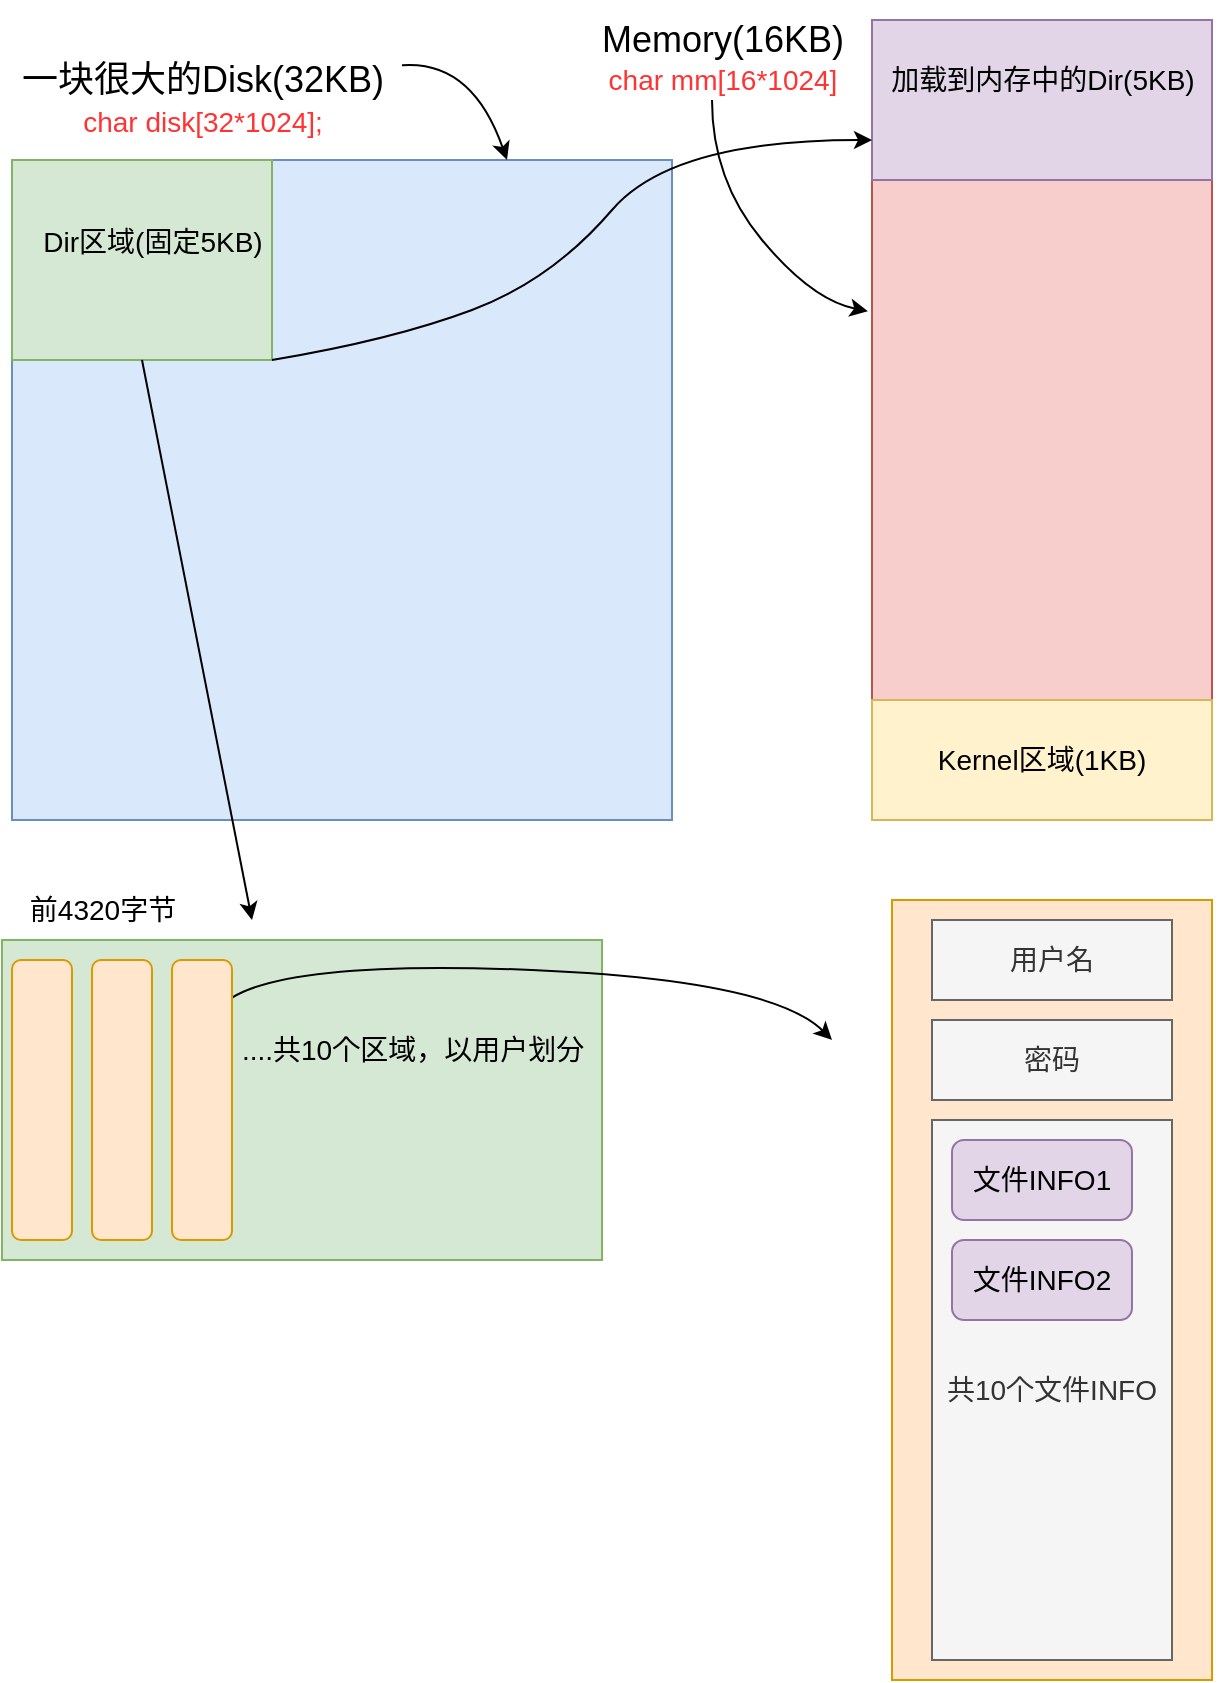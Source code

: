 <mxfile version="20.0.4" type="github">
  <diagram id="9UdZhYqgFJdDEQGJYHmp" name="Page-1">
    <mxGraphModel dx="1038" dy="585" grid="1" gridSize="10" guides="1" tooltips="1" connect="1" arrows="1" fold="1" page="1" pageScale="1" pageWidth="827" pageHeight="1169" math="0" shadow="0">
      <root>
        <mxCell id="0" />
        <mxCell id="1" parent="0" />
        <mxCell id="RdUHwYg42IhuYxWd46T7-1" value="" style="whiteSpace=wrap;html=1;aspect=fixed;fillColor=#dae8fc;strokeColor=#6c8ebf;" vertex="1" parent="1">
          <mxGeometry x="90" y="110" width="330" height="330" as="geometry" />
        </mxCell>
        <mxCell id="RdUHwYg42IhuYxWd46T7-2" value="" style="rounded=0;whiteSpace=wrap;html=1;fillColor=#d5e8d4;strokeColor=#82b366;" vertex="1" parent="1">
          <mxGeometry x="90" y="110" width="130" height="100" as="geometry" />
        </mxCell>
        <mxCell id="RdUHwYg42IhuYxWd46T7-3" value="&lt;font style=&quot;font-size: 18px;&quot;&gt;一块很大的Disk(32KB)&lt;/font&gt;" style="text;html=1;align=center;verticalAlign=middle;resizable=0;points=[];autosize=1;strokeColor=none;fillColor=none;" vertex="1" parent="1">
          <mxGeometry x="85" y="50" width="200" height="40" as="geometry" />
        </mxCell>
        <mxCell id="RdUHwYg42IhuYxWd46T7-4" value="" style="curved=1;endArrow=classic;html=1;rounded=0;entryX=0.75;entryY=0;entryDx=0;entryDy=0;" edge="1" parent="1" source="RdUHwYg42IhuYxWd46T7-3" target="RdUHwYg42IhuYxWd46T7-1">
          <mxGeometry width="50" height="50" relative="1" as="geometry">
            <mxPoint x="430" y="70" as="sourcePoint" />
            <mxPoint x="480" y="20" as="targetPoint" />
            <Array as="points">
              <mxPoint x="320" y="60" />
            </Array>
          </mxGeometry>
        </mxCell>
        <mxCell id="RdUHwYg42IhuYxWd46T7-7" value="&lt;font color=&quot;#000000&quot; style=&quot;font-size: 14px;&quot;&gt;Dir区域(固定5KB)&lt;/font&gt;" style="text;html=1;align=center;verticalAlign=middle;resizable=0;points=[];autosize=1;strokeColor=none;fillColor=none;fontSize=18;fontColor=#FF3333;" vertex="1" parent="1">
          <mxGeometry x="95" y="130" width="130" height="40" as="geometry" />
        </mxCell>
        <mxCell id="RdUHwYg42IhuYxWd46T7-10" value="" style="rounded=0;whiteSpace=wrap;html=1;fontSize=14;fillColor=#f8cecc;strokeColor=#b85450;" vertex="1" parent="1">
          <mxGeometry x="520" y="40" width="170" height="400" as="geometry" />
        </mxCell>
        <mxCell id="RdUHwYg42IhuYxWd46T7-11" value="" style="rounded=0;whiteSpace=wrap;html=1;fontSize=14;fillColor=#e1d5e7;strokeColor=#9673a6;" vertex="1" parent="1">
          <mxGeometry x="520" y="40" width="170" height="80" as="geometry" />
        </mxCell>
        <mxCell id="RdUHwYg42IhuYxWd46T7-12" value="&lt;font style=&quot;&quot; color=&quot;#000000&quot;&gt;加载到内存中的Dir(5KB)&lt;/font&gt;" style="text;html=1;align=center;verticalAlign=middle;resizable=0;points=[];autosize=1;strokeColor=none;fillColor=none;fontSize=14;fontColor=#0000FF;" vertex="1" parent="1">
          <mxGeometry x="515" y="55" width="180" height="30" as="geometry" />
        </mxCell>
        <mxCell id="RdUHwYg42IhuYxWd46T7-13" value="" style="curved=1;endArrow=classic;html=1;rounded=0;fontSize=14;fontColor=#B266FF;exitX=1;exitY=1;exitDx=0;exitDy=0;entryX=0;entryY=0.75;entryDx=0;entryDy=0;" edge="1" parent="1" source="RdUHwYg42IhuYxWd46T7-2" target="RdUHwYg42IhuYxWd46T7-11">
          <mxGeometry width="50" height="50" relative="1" as="geometry">
            <mxPoint x="470" y="460" as="sourcePoint" />
            <mxPoint x="470" y="510" as="targetPoint" />
            <Array as="points">
              <mxPoint x="280" y="200" />
              <mxPoint x="360" y="170" />
              <mxPoint x="420" y="100" />
            </Array>
          </mxGeometry>
        </mxCell>
        <mxCell id="RdUHwYg42IhuYxWd46T7-14" value="Kernel区域(1KB)" style="whiteSpace=wrap;html=1;fontSize=14;fillColor=#fff2cc;strokeColor=#d6b656;" vertex="1" parent="1">
          <mxGeometry x="520" y="380" width="170" height="60" as="geometry" />
        </mxCell>
        <mxCell id="RdUHwYg42IhuYxWd46T7-15" value="&lt;font style=&quot;font-size: 18px;&quot;&gt;Memory(16KB)&lt;/font&gt;" style="text;html=1;align=center;verticalAlign=middle;resizable=0;points=[];autosize=1;strokeColor=none;fillColor=none;fontSize=14;fontColor=#000000;" vertex="1" parent="1">
          <mxGeometry x="375" y="30" width="140" height="40" as="geometry" />
        </mxCell>
        <mxCell id="RdUHwYg42IhuYxWd46T7-16" value="" style="curved=1;endArrow=classic;html=1;rounded=0;fontSize=18;fontColor=#000000;entryX=-0.012;entryY=0.364;entryDx=0;entryDy=0;entryPerimeter=0;" edge="1" parent="1" target="RdUHwYg42IhuYxWd46T7-10">
          <mxGeometry width="50" height="50" relative="1" as="geometry">
            <mxPoint x="440" y="80" as="sourcePoint" />
            <mxPoint x="440" y="270" as="targetPoint" />
            <Array as="points">
              <mxPoint x="440" y="120" />
              <mxPoint x="490" y="180" />
            </Array>
          </mxGeometry>
        </mxCell>
        <mxCell id="RdUHwYg42IhuYxWd46T7-17" value="" style="endArrow=classic;html=1;rounded=0;fontSize=18;fontColor=#000000;exitX=0.5;exitY=1;exitDx=0;exitDy=0;" edge="1" parent="1" source="RdUHwYg42IhuYxWd46T7-2">
          <mxGeometry width="50" height="50" relative="1" as="geometry">
            <mxPoint x="390" y="420" as="sourcePoint" />
            <mxPoint x="210" y="490" as="targetPoint" />
          </mxGeometry>
        </mxCell>
        <mxCell id="RdUHwYg42IhuYxWd46T7-18" value="&lt;font style=&quot;font-size: 14px;&quot; color=&quot;#ff3333&quot;&gt;char disk[32*1024];&lt;/font&gt;" style="text;html=1;align=center;verticalAlign=middle;resizable=0;points=[];autosize=1;strokeColor=none;fillColor=none;fontSize=18;fontColor=#000000;" vertex="1" parent="1">
          <mxGeometry x="115" y="70" width="140" height="40" as="geometry" />
        </mxCell>
        <mxCell id="RdUHwYg42IhuYxWd46T7-19" value="char mm[16*1024]" style="text;html=1;align=center;verticalAlign=middle;resizable=0;points=[];autosize=1;strokeColor=none;fillColor=none;fontSize=14;fontColor=#FF3333;" vertex="1" parent="1">
          <mxGeometry x="375" y="55" width="140" height="30" as="geometry" />
        </mxCell>
        <mxCell id="RdUHwYg42IhuYxWd46T7-20" value="" style="rounded=0;whiteSpace=wrap;html=1;fontSize=14;fillColor=#d5e8d4;strokeColor=#82b366;" vertex="1" parent="1">
          <mxGeometry x="85" y="500" width="300" height="160" as="geometry" />
        </mxCell>
        <mxCell id="RdUHwYg42IhuYxWd46T7-21" value="&lt;font color=&quot;#000000&quot;&gt;前4320字节&lt;/font&gt;" style="text;html=1;align=center;verticalAlign=middle;resizable=0;points=[];autosize=1;strokeColor=none;fillColor=none;fontSize=14;fontColor=#FF3333;" vertex="1" parent="1">
          <mxGeometry x="85" y="470" width="100" height="30" as="geometry" />
        </mxCell>
        <mxCell id="RdUHwYg42IhuYxWd46T7-27" value="&lt;span style=&quot;&quot;&gt;....共10个区域，以用户划分&lt;/span&gt;" style="text;html=1;align=center;verticalAlign=middle;resizable=0;points=[];autosize=1;strokeColor=none;fillColor=none;fontSize=14;fontColor=#000000;" vertex="1" parent="1">
          <mxGeometry x="195" y="540" width="190" height="30" as="geometry" />
        </mxCell>
        <mxCell id="RdUHwYg42IhuYxWd46T7-28" value="" style="curved=1;endArrow=classic;html=1;rounded=0;fontSize=14;fontColor=#000000;exitX=0.987;exitY=0.136;exitDx=0;exitDy=0;exitPerimeter=0;" edge="1" parent="1" source="RdUHwYg42IhuYxWd46T7-38">
          <mxGeometry width="50" height="50" relative="1" as="geometry">
            <mxPoint x="230" y="520" as="sourcePoint" />
            <mxPoint x="500" y="550" as="targetPoint" />
            <Array as="points">
              <mxPoint x="230" y="510" />
              <mxPoint x="470" y="520" />
            </Array>
          </mxGeometry>
        </mxCell>
        <mxCell id="RdUHwYg42IhuYxWd46T7-30" value="" style="rounded=0;whiteSpace=wrap;html=1;fontSize=14;fillColor=#ffe6cc;strokeColor=#d79b00;" vertex="1" parent="1">
          <mxGeometry x="530" y="480" width="160" height="390" as="geometry" />
        </mxCell>
        <mxCell id="RdUHwYg42IhuYxWd46T7-31" value="用户名" style="rounded=0;whiteSpace=wrap;html=1;fontSize=14;fillColor=#f5f5f5;strokeColor=#666666;fontColor=#333333;" vertex="1" parent="1">
          <mxGeometry x="550" y="490" width="120" height="40" as="geometry" />
        </mxCell>
        <mxCell id="RdUHwYg42IhuYxWd46T7-32" value="密码&lt;span style=&quot;color: rgba(0, 0, 0, 0); font-family: monospace; font-size: 0px; text-align: start;&quot;&gt;%3CmxGraphModel%3E%3Croot%3E%3CmxCell%20id%3D%220%22%2F%3E%3CmxCell%20id%3D%221%22%20parent%3D%220%22%2F%3E%3CmxCell%20id%3D%222%22%20value%3D%22%E7%94%A8%E6%88%B7%E5%90%8D%22%20style%3D%22rounded%3D0%3BwhiteSpace%3Dwrap%3Bhtml%3D1%3BfontSize%3D14%3BfillColor%3D%23f5f5f5%3BstrokeColor%3D%23666666%3BfontColor%3D%23333333%3B%22%20vertex%3D%221%22%20parent%3D%221%22%3E%3CmxGeometry%20x%3D%22550%22%20y%3D%22490%22%20width%3D%22120%22%20height%3D%2240%22%20as%3D%22geometry%22%2F%3E%3C%2FmxCell%3E%3C%2Froot%3E%3C%2FmxGraphModel%3E&lt;/span&gt;" style="rounded=0;whiteSpace=wrap;html=1;fontSize=14;fillColor=#f5f5f5;strokeColor=#666666;fontColor=#333333;" vertex="1" parent="1">
          <mxGeometry x="550" y="540" width="120" height="40" as="geometry" />
        </mxCell>
        <mxCell id="RdUHwYg42IhuYxWd46T7-33" value="共10个文件INFO" style="rounded=0;whiteSpace=wrap;html=1;fontSize=14;fillColor=#f5f5f5;strokeColor=#666666;fontColor=#333333;" vertex="1" parent="1">
          <mxGeometry x="550" y="590" width="120" height="270" as="geometry" />
        </mxCell>
        <mxCell id="RdUHwYg42IhuYxWd46T7-34" value="文件INFO1" style="rounded=1;whiteSpace=wrap;html=1;fontSize=14;fillColor=#e1d5e7;strokeColor=#9673a6;" vertex="1" parent="1">
          <mxGeometry x="560" y="600" width="90" height="40" as="geometry" />
        </mxCell>
        <mxCell id="RdUHwYg42IhuYxWd46T7-35" value="文件INFO2" style="rounded=1;whiteSpace=wrap;html=1;fontSize=14;fillColor=#e1d5e7;strokeColor=#9673a6;" vertex="1" parent="1">
          <mxGeometry x="560" y="650" width="90" height="40" as="geometry" />
        </mxCell>
        <mxCell id="RdUHwYg42IhuYxWd46T7-36" value="" style="rounded=1;whiteSpace=wrap;html=1;fontSize=14;fillColor=#ffe6cc;strokeColor=#d79b00;" vertex="1" parent="1">
          <mxGeometry x="90" y="510" width="30" height="140" as="geometry" />
        </mxCell>
        <mxCell id="RdUHwYg42IhuYxWd46T7-37" value="" style="rounded=1;whiteSpace=wrap;html=1;fontSize=14;fillColor=#ffe6cc;strokeColor=#d79b00;" vertex="1" parent="1">
          <mxGeometry x="130" y="510" width="30" height="140" as="geometry" />
        </mxCell>
        <mxCell id="RdUHwYg42IhuYxWd46T7-38" value="" style="rounded=1;whiteSpace=wrap;html=1;fontSize=14;fillColor=#ffe6cc;strokeColor=#d79b00;" vertex="1" parent="1">
          <mxGeometry x="170" y="510" width="30" height="140" as="geometry" />
        </mxCell>
      </root>
    </mxGraphModel>
  </diagram>
</mxfile>
